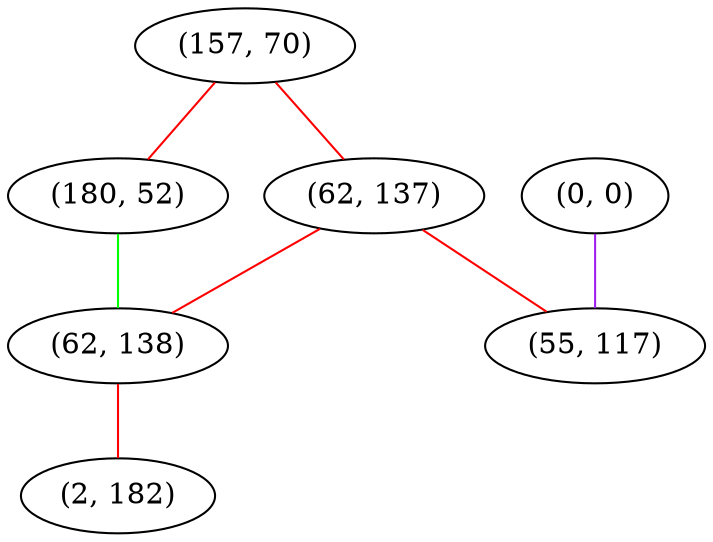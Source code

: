 graph "" {
"(157, 70)";
"(0, 0)";
"(62, 137)";
"(180, 52)";
"(62, 138)";
"(55, 117)";
"(2, 182)";
"(157, 70)" -- "(62, 137)"  [color=red, key=0, weight=1];
"(157, 70)" -- "(180, 52)"  [color=red, key=0, weight=1];
"(0, 0)" -- "(55, 117)"  [color=purple, key=0, weight=4];
"(62, 137)" -- "(55, 117)"  [color=red, key=0, weight=1];
"(62, 137)" -- "(62, 138)"  [color=red, key=0, weight=1];
"(180, 52)" -- "(62, 138)"  [color=green, key=0, weight=2];
"(62, 138)" -- "(2, 182)"  [color=red, key=0, weight=1];
}
